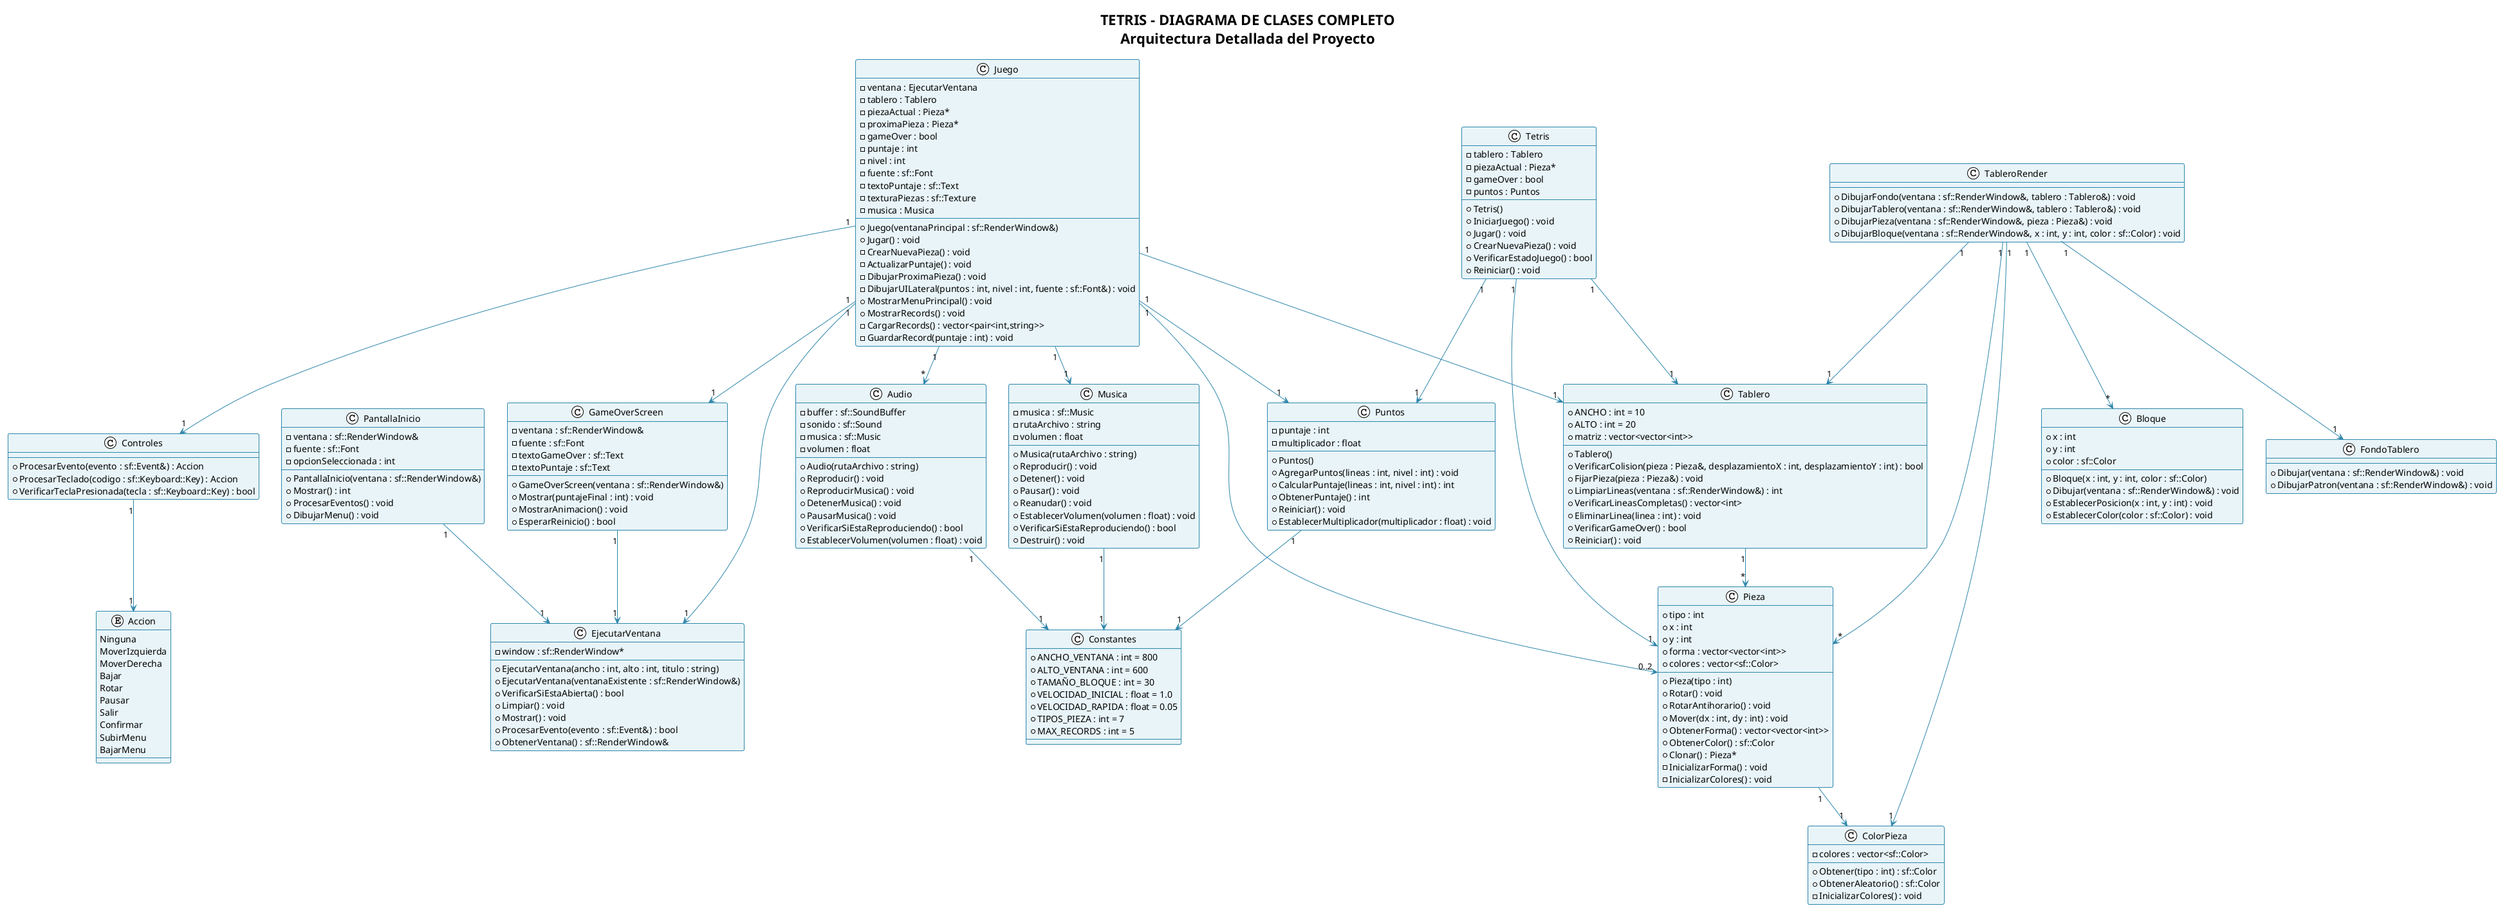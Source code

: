 @startuml TetrisDiagramaCompleto

!theme plain
skinparam backgroundColor white
skinparam classBackgroundColor #E8F4F8
skinparam classBorderColor #2E86AB
skinparam arrow {
    Color #2E86AB
}

title TETRIS - DIAGRAMA DE CLASES COMPLETO\nArquitectura Detallada del Proyecto

' ===================================
' === CLASE PRINCIPAL DEL JUEGO ===
' ===================================

class Juego {
    - ventana : EjecutarVentana
    - tablero : Tablero
    - piezaActual : Pieza*
    - proximaPieza : Pieza*
    - gameOver : bool
    - puntaje : int
    - nivel : int
    - fuente : sf::Font
    - textoPuntaje : sf::Text
    - texturaPiezas : sf::Texture
    - musica : Musica
    __
    + Juego(ventanaPrincipal : sf::RenderWindow&)
    + Jugar() : void
    - CrearNuevaPieza() : void
    - ActualizarPuntaje() : void
    - DibujarProximaPieza() : void
    - DibujarUILateral(puntos : int, nivel : int, fuente : sf::Font&) : void
    + MostrarMenuPrincipal() : void
    + MostrarRecords() : void
    - CargarRecords() : vector<pair<int,string>>
    - GuardarRecord(puntaje : int) : void
}

' ===================================
' === GESTIÓN DE VENTANA Y RENDERIZADO ===
' ===================================

class EjecutarVentana {
    - window : sf::RenderWindow*
    __
    + EjecutarVentana(ancho : int, alto : int, titulo : string)
    + EjecutarVentana(ventanaExistente : sf::RenderWindow&)
    + VerificarSiEstaAbierta() : bool
    + Limpiar() : void
    + Mostrar() : void
    + ProcesarEvento(evento : sf::Event&) : bool
    + ObtenerVentana() : sf::RenderWindow&
}

class TableroRender {
    __
    + DibujarFondo(ventana : sf::RenderWindow&, tablero : Tablero&) : void
    + DibujarTablero(ventana : sf::RenderWindow&, tablero : Tablero&) : void
    + DibujarPieza(ventana : sf::RenderWindow&, pieza : Pieza&) : void
    + DibujarBloque(ventana : sf::RenderWindow&, x : int, y : int, color : sf::Color) : void
}

class FondoTablero {
    __
    + Dibujar(ventana : sf::RenderWindow&) : void
    + DibujarPatron(ventana : sf::RenderWindow&) : void
}

' ===================================
' === LÓGICA DEL TABLERO Y PIEZAS ===
' ===================================

class Tablero {
    + ANCHO : int = 10
    + ALTO : int = 20
    + matriz : vector<vector<int>>
    __
    + Tablero()
    + VerificarColision(pieza : Pieza&, desplazamientoX : int, desplazamientoY : int) : bool
    + FijarPieza(pieza : Pieza&) : void
    + LimpiarLineas(ventana : sf::RenderWindow&) : int
    + VerificarLineasCompletas() : vector<int>
    + EliminarLinea(linea : int) : void
    + VerificarGameOver() : bool
    + Reiniciar() : void
}

class Pieza {
    + tipo : int
    + x : int
    + y : int
    + forma : vector<vector<int>>
    + colores : vector<sf::Color>
    __
    + Pieza(tipo : int)
    + Rotar() : void
    + RotarAntihorario() : void
    + Mover(dx : int, dy : int) : void
    + ObtenerForma() : vector<vector<int>>
    + ObtenerColor() : sf::Color
    + Clonar() : Pieza*
    - InicializarForma() : void
    - InicializarColores() : void
}

' ===================================
' === AUDIO Y MULTIMEDIA ===
' ===================================

class Musica {
    - musica : sf::Music
    - rutaArchivo : string
    - volumen : float
    __
    + Musica(rutaArchivo : string)
    + Reproducir() : void
    + Detener() : void
    + Pausar() : void
    + Reanudar() : void
    + EstablecerVolumen(volumen : float) : void
    + VerificarSiEstaReproduciendo() : bool
    + Destruir() : void
}

class Audio {
    - buffer : sf::SoundBuffer
    - sonido : sf::Sound
    - musica : sf::Music
    - volumen : float
    __
    + Audio(rutaArchivo : string)
    + Reproducir() : void
    + ReproducirMusica() : void
    + DetenerMusica() : void
    + PausarMusica() : void
    + VerificarSiEstaReproduciendo() : bool
    + EstablecerVolumen(volumen : float) : void
}

' ===================================
' === CONTROLES Y EVENTOS ===
' ===================================

class Controles {
    __
    + ProcesarEvento(evento : sf::Event&) : Accion
    + ProcesarTeclado(codigo : sf::Keyboard::Key) : Accion
    + VerificarTeclaPresionada(tecla : sf::Keyboard::Key) : bool
}

enum Accion {
    Ninguna
    MoverIzquierda
    MoverDerecha
    Bajar
    Rotar
    Pausar
    Salir
    Confirmar
    SubirMenu
    BajarMenu
}

' ===================================
' === SISTEMA DE PUNTUACIÓN ===
' ===================================

class Puntos {
    - puntaje : int
    - multiplicador : float
    __
    + Puntos()
    + AgregarPuntos(lineas : int, nivel : int) : void
    + CalcularPuntaje(lineas : int, nivel : int) : int
    + ObtenerPuntaje() : int
    + Reiniciar() : void
    + EstablecerMultiplicador(multiplicador : float) : void
}

' ===================================
' === PANTALLAS Y UI ===
' ===================================

class GameOverScreen {
    - ventana : sf::RenderWindow&
    - fuente : sf::Font
    - textoGameOver : sf::Text
    - textoPuntaje : sf::Text
    __
    + GameOverScreen(ventana : sf::RenderWindow&)
    + Mostrar(puntajeFinal : int) : void
    + MostrarAnimacion() : void
    + EsperarReinicio() : bool
}

class PantallaInicio {
    - ventana : sf::RenderWindow&
    - fuente : sf::Font
    - opcionSeleccionada : int
    __
    + PantallaInicio(ventana : sf::RenderWindow&)
    + Mostrar() : int
    + ProcesarEventos() : void
    + DibujarMenu() : void
}

' ===================================
' === UTILIDADES Y HELPERS ===
' ===================================

class Bloque {
    + x : int
    + y : int
    + color : sf::Color
    __
    + Bloque(x : int, y : int, color : sf::Color)
    + Dibujar(ventana : sf::RenderWindow&) : void
    + EstablecerPosicion(x : int, y : int) : void
    + EstablecerColor(color : sf::Color) : void
}

class ColorPieza {
    - colores : vector<sf::Color>
    __
    + Obtener(tipo : int) : sf::Color
    + ObtenerAleatorio() : sf::Color
    - InicializarColores() : void
}

class Tetris {
    - tablero : Tablero
    - piezaActual : Pieza*
    - gameOver : bool
    - puntos : Puntos
    __
    + Tetris()
    + IniciarJuego() : void
    + Jugar() : void
    + CrearNuevaPieza() : void
    + VerificarEstadoJuego() : bool
    + Reiniciar() : void
}

' ===================================
' === CONSTANTES Y CONFIGURACIÓN ===
' ===================================

class Constantes {
    + ANCHO_VENTANA : int = 800
    + ALTO_VENTANA : int = 600
    + TAMAÑO_BLOQUE : int = 30
    + VELOCIDAD_INICIAL : float = 1.0
    + VELOCIDAD_RAPIDA : float = 0.05
    + TIPOS_PIEZA : int = 7
    + MAX_RECORDS : int = 5
    __
}

' ===================================
' === RELACIONES PRINCIPALES ===
' ===================================

Juego "1" --> "1" EjecutarVentana
Juego "1" --> "1" Tablero  
Juego "1" --> "1" Musica
Juego "1" --> "0..2" Pieza
Juego "1" --> "1" GameOverScreen
Juego "1" --> "*" Audio
Juego "1" --> "1" Puntos
Juego "1" --> "1" Controles

Tetris "1" --> "1" Tablero
Tetris "1" --> "1" Pieza
Tetris "1" --> "1" Puntos

TableroRender "1" --> "1" Tablero
TableroRender "1" --> "*" Pieza
TableroRender "1" --> "*" Bloque
TableroRender "1" --> "1" ColorPieza
TableroRender "1" --> "1" FondoTablero

Tablero "1" --> "*" Pieza
Controles "1" --> "1" Accion
PantallaInicio "1" --> "1" EjecutarVentana
GameOverScreen "1" --> "1" EjecutarVentana

Pieza "1" --> "1" ColorPieza
Puntos "1" --> "1" Constantes
Audio "1" --> "1" Constantes
Musica "1" --> "1" Constantes

@enduml
